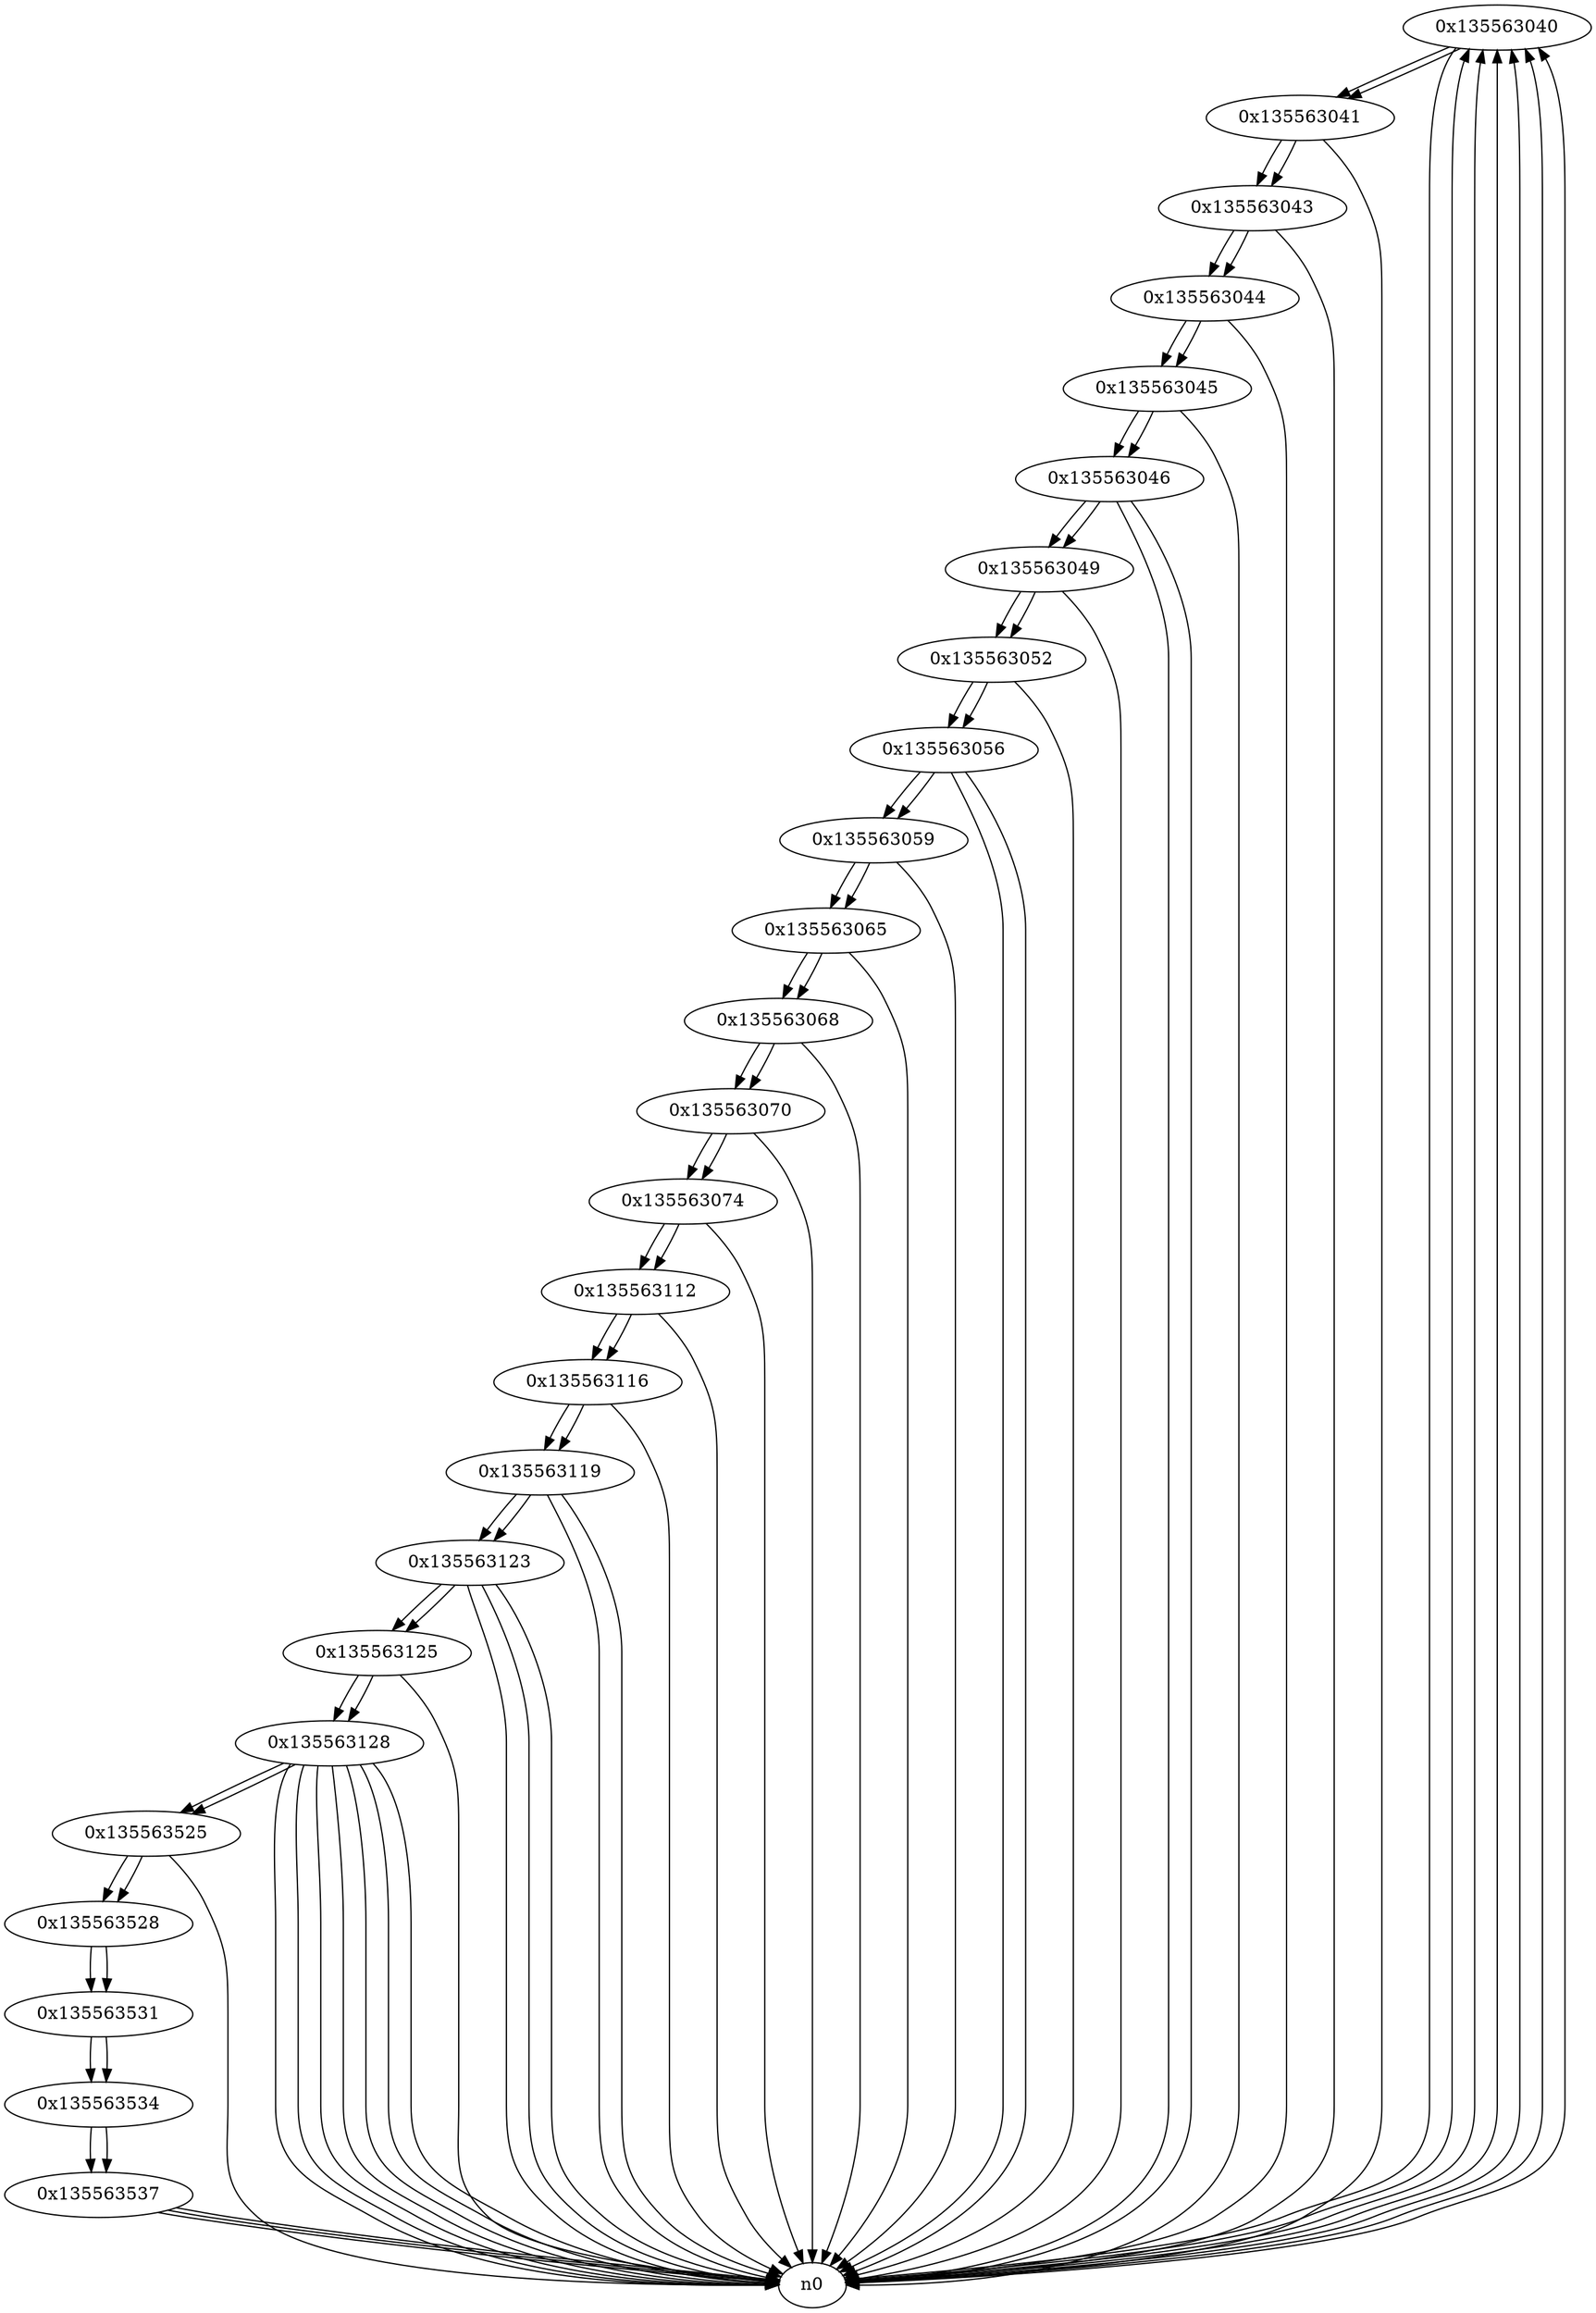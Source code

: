 digraph G{
/* nodes */
  n1 [label="0x135563040"]
  n2 [label="0x135563041"]
  n3 [label="0x135563043"]
  n4 [label="0x135563044"]
  n5 [label="0x135563045"]
  n6 [label="0x135563046"]
  n7 [label="0x135563049"]
  n8 [label="0x135563052"]
  n9 [label="0x135563056"]
  n10 [label="0x135563059"]
  n11 [label="0x135563065"]
  n12 [label="0x135563068"]
  n13 [label="0x135563070"]
  n14 [label="0x135563074"]
  n15 [label="0x135563112"]
  n16 [label="0x135563116"]
  n17 [label="0x135563119"]
  n18 [label="0x135563123"]
  n19 [label="0x135563125"]
  n20 [label="0x135563128"]
  n21 [label="0x135563525"]
  n22 [label="0x135563528"]
  n23 [label="0x135563531"]
  n24 [label="0x135563534"]
  n25 [label="0x135563537"]
/* edges */
n1 -> n2;
n1 -> n0;
n0 -> n1;
n0 -> n1;
n0 -> n1;
n0 -> n1;
n0 -> n1;
n0 -> n1;
n2 -> n3;
n2 -> n0;
n1 -> n2;
n3 -> n4;
n3 -> n0;
n2 -> n3;
n4 -> n5;
n4 -> n0;
n3 -> n4;
n5 -> n6;
n5 -> n0;
n4 -> n5;
n6 -> n7;
n6 -> n0;
n6 -> n0;
n5 -> n6;
n7 -> n8;
n7 -> n0;
n6 -> n7;
n8 -> n9;
n8 -> n0;
n7 -> n8;
n9 -> n10;
n9 -> n0;
n9 -> n0;
n8 -> n9;
n10 -> n11;
n10 -> n0;
n9 -> n10;
n11 -> n12;
n11 -> n0;
n10 -> n11;
n12 -> n13;
n12 -> n0;
n11 -> n12;
n13 -> n14;
n13 -> n0;
n12 -> n13;
n14 -> n15;
n14 -> n0;
n13 -> n14;
n15 -> n16;
n15 -> n0;
n14 -> n15;
n16 -> n17;
n16 -> n0;
n15 -> n16;
n17 -> n18;
n17 -> n0;
n17 -> n0;
n16 -> n17;
n18 -> n19;
n18 -> n0;
n18 -> n0;
n18 -> n0;
n17 -> n18;
n19 -> n20;
n19 -> n0;
n18 -> n19;
n20 -> n0;
n20 -> n0;
n20 -> n21;
n20 -> n0;
n20 -> n0;
n20 -> n0;
n20 -> n0;
n20 -> n0;
n19 -> n20;
n21 -> n22;
n21 -> n0;
n20 -> n21;
n22 -> n23;
n21 -> n22;
n23 -> n24;
n22 -> n23;
n24 -> n25;
n23 -> n24;
n25 -> n0;
n25 -> n0;
n25 -> n0;
n24 -> n25;
}

